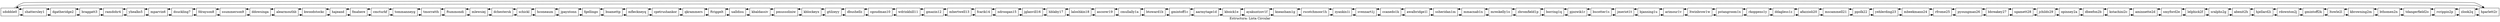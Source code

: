 digraph G {
label="Estructura: Lista Circular";
node [shape=box];
Nsdobble0[label="sdobble0"];
Nshattersley1[label="shattersley1"];
Ndgatheridge2[label="dgatheridge2"];
Nbraggatt3[label="braggatt3"];
Nramdohr4[label="ramdohr4"];
Nyhealks5[label="yhealks5"];
Nmparvin6[label="mparvin6"];
Ndsuckling7[label="dsuckling7"];
Nfdrayson8[label="fdrayson8"];
Nssummerson9[label="ssummerson9"];
Nddowsinga[label="ddowsinga"];
Nalearmouthb[label="alearmouthb"];
Nkwoodstockc[label="kwoodstockc"];
Nhajeand[label="hajeand"];
Nfmahere[label="fmahere"];
Ncmcturkf[label="cmcturkf"];
Ntommanneyg[label="tommanneyg"];
Ntmorratth[label="tmorratth"];
Nftummondi[label="ftummondi"];
Nmlewsiej[label="mlewsiej"];
Ndchestersk[label="dchestersk"];
Nschickl[label="schickl"];
Nhconeaum[label="hconeaum"];
Njpayntonn[label="jpayntonn"];
Nfgellingo[label="fgellingo"];
Nbsamettp[label="bsamettp"];
Nmfleckneyq[label="mfleckneyq"];
Ncpetrushankor[label="cpetrushankor"];
Nqkrammers[label="qkrammers"];
Nftriggelt[label="ftriggelt"];
Nualldisu[label="ualldisu"];
Nkbaldassiv[label="kbaldassiv"];
Npmussoliniw[label="pmussoliniw"];
Nkblockeyx[label="kblockeyx"];
Ngtilzeyy[label="gtilzeyy"];
Ndbushellz[label="dbushellz"];
Ncgoudman10[label="cgoudman10"];
Nwdrinkhill11[label="wdrinkhill11"];
Ngmazin12[label="gmazin12"];
Nmhertwell13[label="mhertwell13"];
Nfcarik14[label="fcarik14"];
Nndroogan15[label="ndroogan15"];
Njglanvill16[label="jglanvill16"];
Nhblaby17[label="hblaby17"];
Nlaloshkin18[label="laloshkin18"];
Nascorer19[label="ascorer19"];
Ncmullally1a[label="cmullally1a"];
Nbtoward1b[label="btoward1b"];
Ngmintoff1c[label="gmintoff1c"];
Naarmytage1d[label="aarmytage1d"];
Nkboick1e[label="kboick1e"];
Nayakuntzov1f[label="ayakuntzov1f"];
Nkneasham1g[label="kneasham1g"];
Nrscotchmoor1h[label="rscotchmoor1h"];
Nzyankin1i[label="zyankin1i"];
Nsvennart1j[label="svennart1j"];
Nccanedo1k[label="ccanedo1k"];
Nawalbridge1l[label="awalbridge1l"];
Nssheridan1m[label="ssheridan1m"];
Nmmacnab1n[label="mmacnab1n"];
Nmreskelly1o[label="mreskelly1o"];
Nzbromfield1p[label="zbromfield1p"];
Nborring1q[label="borring1q"];
Npjozwik1r[label="pjozwik1r"];
Nbscotter1s[label="bscotter1s"];
Njmeriot1t[label="jmeriot1t"];
Nbjanning1u[label="bjanning1u"];
Narimour1v[label="arimour1v"];
Nltwinbrow1w[label="ltwinbrow1w"];
Npstangroom1x[label="pstangroom1x"];
Nrkoppens1y[label="rkoppens1y"];
Nddagless1z[label="ddagless1z"];
Nafazzioli20[label="afazzioli20"];
Nmscammell21[label="mscammell21"];
Nppolk22[label="ppolk22"];
Nyehlerding23[label="yehlerding23"];
Nmbeekmann24[label="mbeekmann24"];
Nrfrome25[label="rfrome25"];
Npyoungman26[label="pyoungman26"];
Nbbreakey27[label="bbreakey27"];
Nsgamett28[label="sgamett28"];
Njchilds29[label="jchilds29"];
Nopinney2a[label="opinney2a"];
Ndbeefon2b[label="dbeefon2b"];
Nkstachini2c[label="kstachini2c"];
Naminnette2d[label="aminnette2d"];
Nsmyford2e[label="smyford2e"];
Nlelphick2f[label="lelphick2f"];
Nsralphs2g[label="sralphs2g"];
Nabenit2h[label="abenit2h"];
Nhjellard2i[label="hjellard2i"];
Nrdownton2j[label="rdownton2j"];
Ngmintoff2k[label="gmintoff2k"];
Nltowle2l[label="ltowle2l"];
Nkbrowning2m[label="kbrowning2m"];
Nbthomen2n[label="bthomen2n"];
Ntdangerfield2o[label="tdangerfield2o"];
Nrcrippin2p[label="rcrippin2p"];
Nzlook2q[label="zlook2q"];
Nhparlett2r[label="hparlett2r"];
{rank=same;
Nsdobble0->Nshattersley1->Ndgatheridge2->Nbraggatt3->Nramdohr4->Nyhealks5->Nmparvin6->Ndsuckling7->Nfdrayson8->Nssummerson9->Nddowsinga->Nalearmouthb->Nkwoodstockc->Nhajeand->Nfmahere->Ncmcturkf->Ntommanneyg->Ntmorratth->Nftummondi->Nmlewsiej->Ndchestersk->Nschickl->Nhconeaum->Njpayntonn->Nfgellingo->Nbsamettp->Nmfleckneyq->Ncpetrushankor->Nqkrammers->Nftriggelt->Nualldisu->Nkbaldassiv->Npmussoliniw->Nkblockeyx->Ngtilzeyy->Ndbushellz->Ncgoudman10->Nwdrinkhill11->Ngmazin12->Nmhertwell13->Nfcarik14->Nndroogan15->Njglanvill16->Nhblaby17->Nlaloshkin18->Nascorer19->Ncmullally1a->Nbtoward1b->Ngmintoff1c->Naarmytage1d->Nkboick1e->Nayakuntzov1f->Nkneasham1g->Nrscotchmoor1h->Nzyankin1i->Nsvennart1j->Nccanedo1k->Nawalbridge1l->Nssheridan1m->Nmmacnab1n->Nmreskelly1o->Nzbromfield1p->Nborring1q->Npjozwik1r->Nbscotter1s->Njmeriot1t->Nbjanning1u->Narimour1v->Nltwinbrow1w->Npstangroom1x->Nrkoppens1y->Nddagless1z->Nafazzioli20->Nmscammell21->Nppolk22->Nyehlerding23->Nmbeekmann24->Nrfrome25->Npyoungman26->Nbbreakey27->Nsgamett28->Njchilds29->Nopinney2a->Ndbeefon2b->Nkstachini2c->Naminnette2d->Nsmyford2e->Nlelphick2f->Nsralphs2g->Nabenit2h->Nhjellard2i->Nrdownton2j->Ngmintoff2k->Nltowle2l->Nkbrowning2m->Nbthomen2n->Ntdangerfield2o->Nrcrippin2p->Nzlook2q->Nhparlett2r->Nsdobble0->Nhparlett2r->Nzlook2q->Nrcrippin2p->Ntdangerfield2o->Nbthomen2n->Nkbrowning2m->Nltowle2l->Ngmintoff2k->Nrdownton2j->Nhjellard2i->Nabenit2h->Nsralphs2g->Nlelphick2f->Nsmyford2e->Naminnette2d->Nkstachini2c->Ndbeefon2b->Nopinney2a->Njchilds29->Nsgamett28->Nbbreakey27->Npyoungman26->Nrfrome25->Nmbeekmann24->Nyehlerding23->Nppolk22->Nmscammell21->Nafazzioli20->Nddagless1z->Nrkoppens1y->Npstangroom1x->Nltwinbrow1w->Narimour1v->Nbjanning1u->Njmeriot1t->Nbscotter1s->Npjozwik1r->Nborring1q->Nzbromfield1p->Nmreskelly1o->Nmmacnab1n->Nssheridan1m->Nawalbridge1l->Nccanedo1k->Nsvennart1j->Nzyankin1i->Nrscotchmoor1h->Nkneasham1g->Nayakuntzov1f->Nkboick1e->Naarmytage1d->Ngmintoff1c->Nbtoward1b->Ncmullally1a->Nascorer19->Nlaloshkin18->Nhblaby17->Njglanvill16->Nndroogan15->Nfcarik14->Nmhertwell13->Ngmazin12->Nwdrinkhill11->Ncgoudman10->Ndbushellz->Ngtilzeyy->Nkblockeyx->Npmussoliniw->Nkbaldassiv->Nualldisu->Nftriggelt->Nqkrammers->Ncpetrushankor->Nmfleckneyq->Nbsamettp->Nfgellingo->Njpayntonn->Nhconeaum->Nschickl->Ndchestersk->Nmlewsiej->Nftummondi->Ntmorratth->Ntommanneyg->Ncmcturkf->Nfmahere->Nhajeand->Nkwoodstockc->Nalearmouthb->Nddowsinga->Nssummerson9->Nfdrayson8->Ndsuckling7->Nmparvin6->Nyhealks5->Nramdohr4->Nbraggatt3->Ndgatheridge2->Nshattersley1->Nsdobble0}
}

